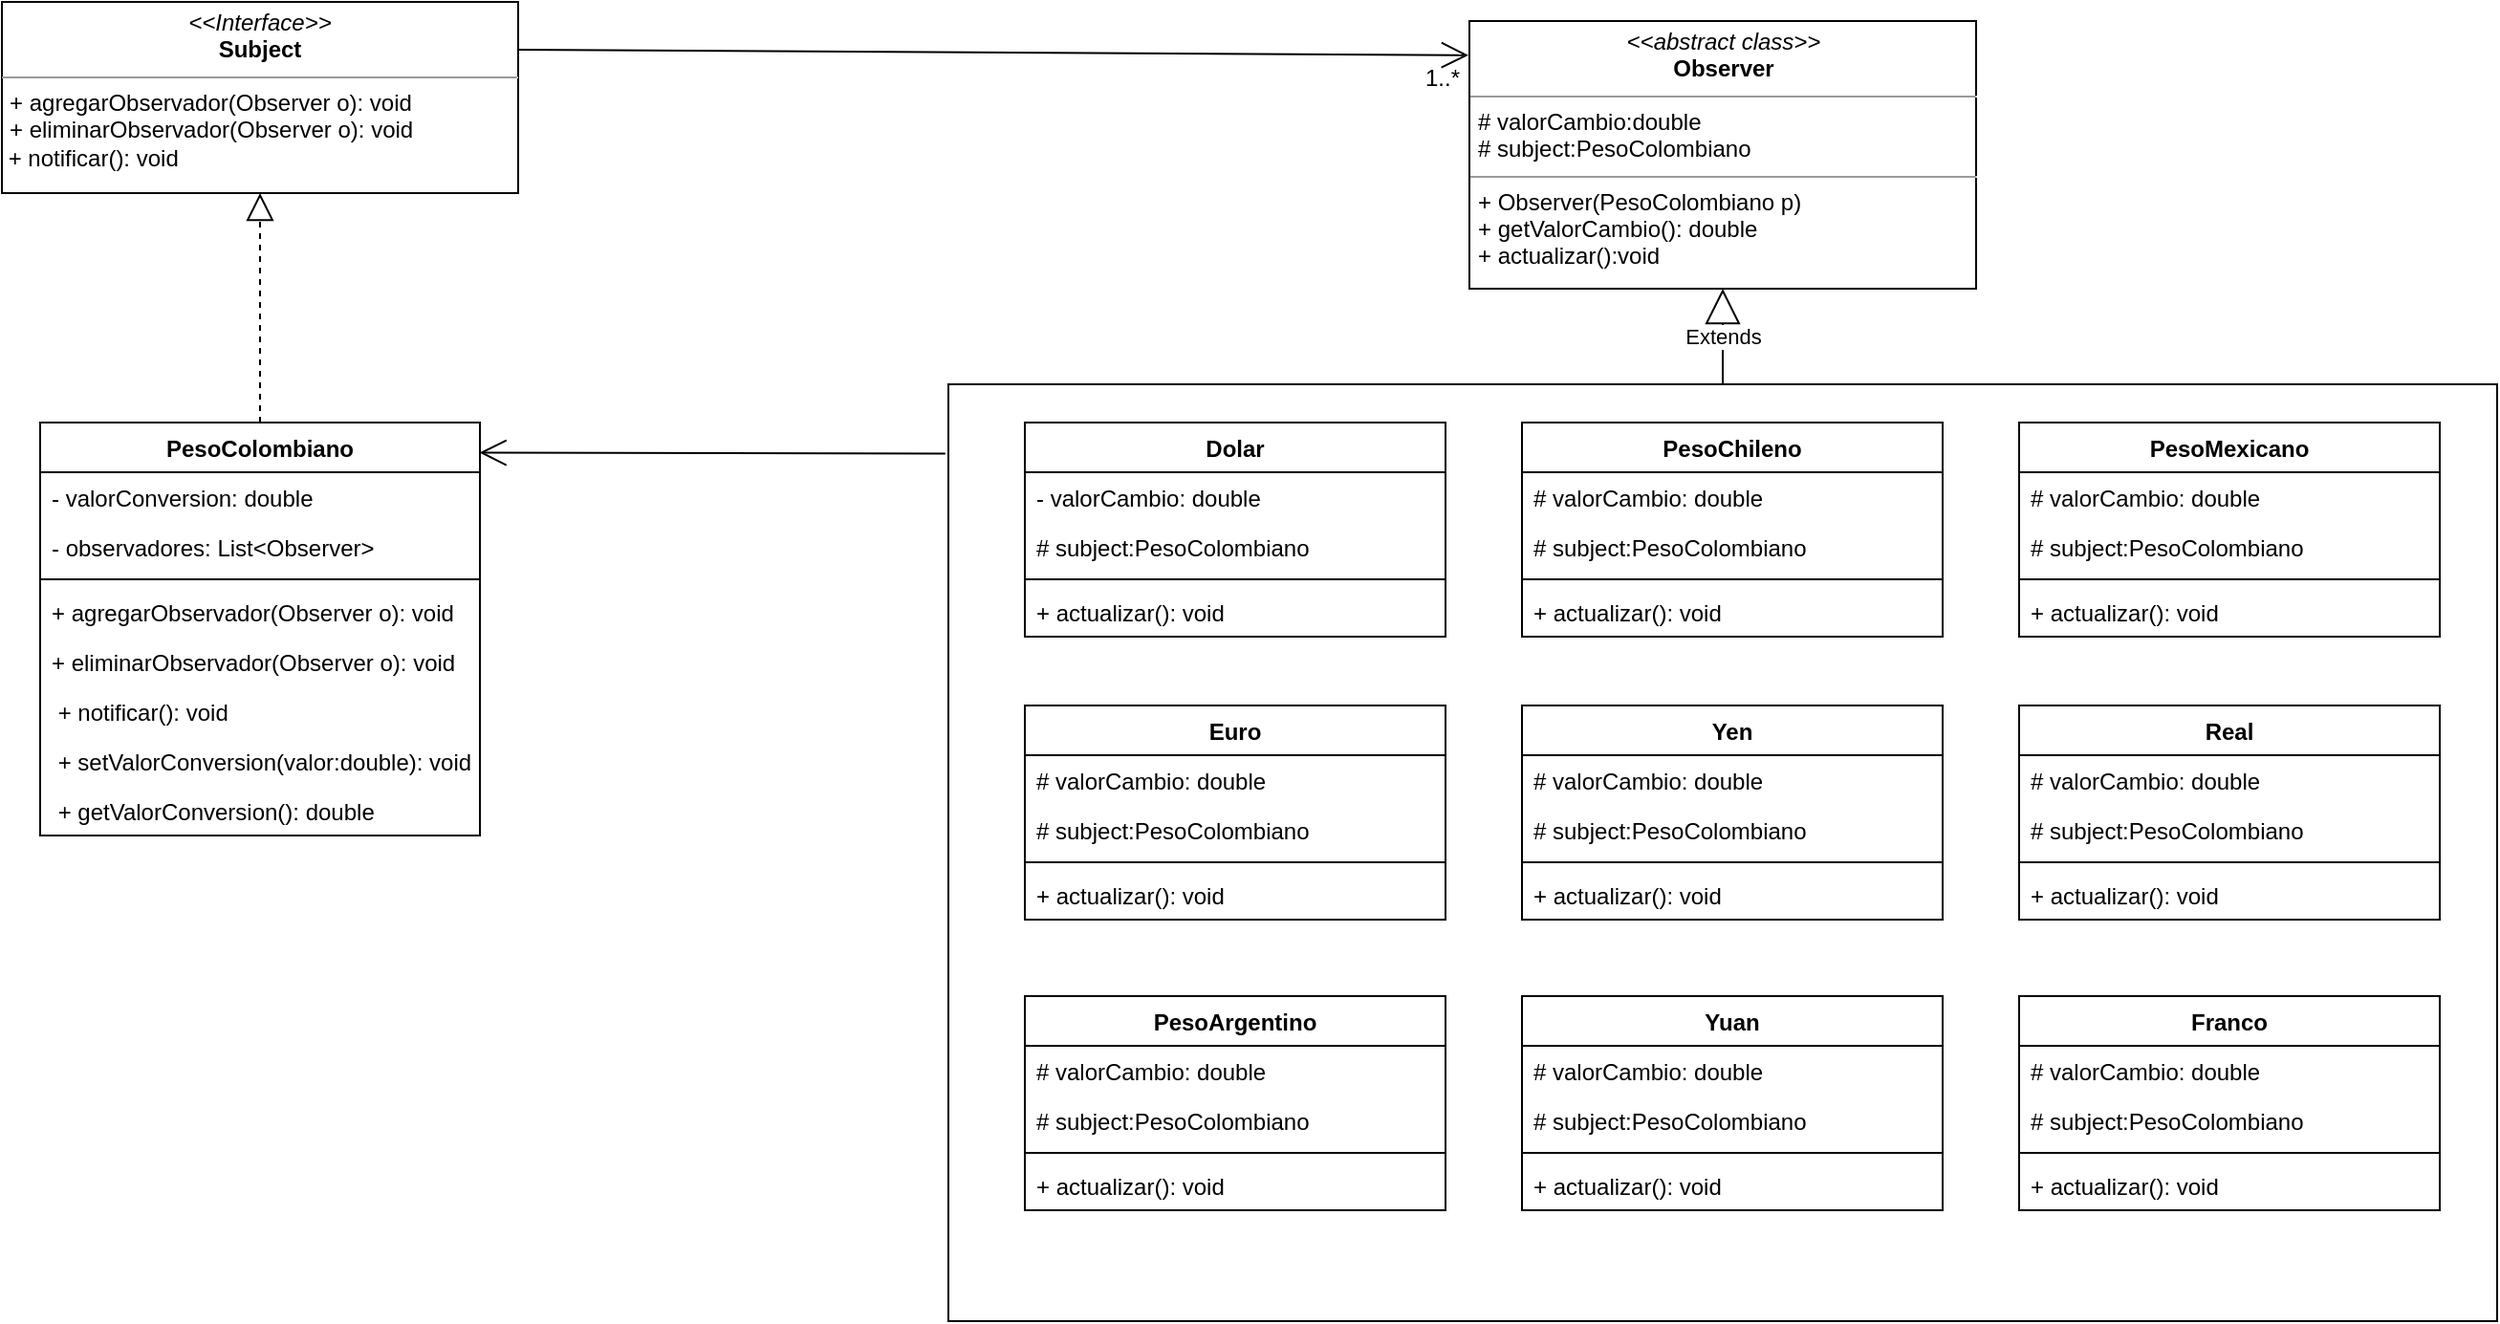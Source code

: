 <mxfile version="13.6.2" type="device"><diagram id="axIm2fhjKPU4gUtYQcjT" name="Patrón"><mxGraphModel dx="1021" dy="581" grid="1" gridSize="10" guides="1" tooltips="1" connect="1" arrows="1" fold="1" page="1" pageScale="1" pageWidth="1920" pageHeight="1200" math="0" shadow="0"><root><mxCell id="0"/><mxCell id="1" parent="0"/><mxCell id="aI1DbJLq6K8U5gjsbc4e-71" value="" style="rounded=0;whiteSpace=wrap;html=1;" vertex="1" parent="1"><mxGeometry x="685" y="210" width="810" height="490" as="geometry"/></mxCell><mxCell id="aI1DbJLq6K8U5gjsbc4e-46" value="&lt;p style=&quot;margin: 0px ; margin-top: 4px ; text-align: center&quot;&gt;&lt;i&gt;&amp;lt;&amp;lt;Interface&amp;gt;&amp;gt;&lt;/i&gt;&lt;br&gt;&lt;b&gt;Subject&lt;/b&gt;&lt;/p&gt;&lt;hr size=&quot;1&quot;&gt;&lt;p style=&quot;margin: 0px ; margin-left: 4px&quot;&gt;+ agregarObservador(Observer o): void&lt;br&gt;+ eliminarObservador(Observer o): void&lt;/p&gt;&amp;nbsp;+ notificar(): void" style="verticalAlign=top;align=left;overflow=fill;fontSize=12;fontFamily=Helvetica;html=1;" vertex="1" parent="1"><mxGeometry x="190" y="10" width="270" height="100" as="geometry"/></mxCell><mxCell id="aI1DbJLq6K8U5gjsbc4e-52" value="&lt;p style=&quot;margin: 4px 0px 0px ; text-align: center&quot;&gt;&lt;i&gt;&amp;lt;&amp;lt;abstract class&amp;gt;&amp;gt;&lt;/i&gt;&lt;br&gt;&lt;b&gt;Observer&lt;/b&gt;&lt;/p&gt;&lt;hr size=&quot;1&quot;&gt;&lt;p style=&quot;margin: 0px 0px 0px 4px&quot;&gt;&lt;span&gt;# valorCambio:double&lt;/span&gt;&lt;/p&gt;&lt;p style=&quot;margin: 0px 0px 0px 4px&quot;&gt;# subject:PesoColombiano&lt;/p&gt;&lt;hr size=&quot;1&quot;&gt;&lt;p style=&quot;margin: 0px 0px 0px 4px&quot;&gt;+ Observer(PesoColombiano p)&lt;br&gt;+ getValorCambio(): double&lt;/p&gt;&lt;p style=&quot;margin: 0px 0px 0px 4px&quot;&gt;+ actualizar():void&lt;/p&gt;" style="verticalAlign=top;align=left;overflow=fill;fontSize=12;fontFamily=Helvetica;html=1;" vertex="1" parent="1"><mxGeometry x="957.5" y="20" width="265" height="140" as="geometry"/></mxCell><mxCell id="aI1DbJLq6K8U5gjsbc4e-69" value="" style="endArrow=block;dashed=1;endFill=0;endSize=12;html=1;exitX=0.5;exitY=0;exitDx=0;exitDy=0;entryX=0.5;entryY=1;entryDx=0;entryDy=0;" edge="1" parent="1" source="aI1DbJLq6K8U5gjsbc4e-58" target="aI1DbJLq6K8U5gjsbc4e-46"><mxGeometry width="160" relative="1" as="geometry"><mxPoint x="680" y="350" as="sourcePoint"/><mxPoint x="840" y="350" as="targetPoint"/></mxGeometry></mxCell><mxCell id="aI1DbJLq6K8U5gjsbc4e-6" value="Dolar" style="swimlane;fontStyle=1;align=center;verticalAlign=top;childLayout=stackLayout;horizontal=1;startSize=26;horizontalStack=0;resizeParent=1;resizeParentMax=0;resizeLast=0;collapsible=1;marginBottom=0;" vertex="1" parent="1"><mxGeometry x="725" y="230" width="220" height="112" as="geometry"/></mxCell><mxCell id="aI1DbJLq6K8U5gjsbc4e-7" value="- valorCambio: double" style="text;strokeColor=none;fillColor=none;align=left;verticalAlign=top;spacingLeft=4;spacingRight=4;overflow=hidden;rotatable=0;points=[[0,0.5],[1,0.5]];portConstraint=eastwest;" vertex="1" parent="aI1DbJLq6K8U5gjsbc4e-6"><mxGeometry y="26" width="220" height="26" as="geometry"/></mxCell><mxCell id="aI1DbJLq6K8U5gjsbc4e-76" value="# subject:PesoColombiano" style="text;strokeColor=none;fillColor=none;align=left;verticalAlign=top;spacingLeft=4;spacingRight=4;overflow=hidden;rotatable=0;points=[[0,0.5],[1,0.5]];portConstraint=eastwest;" vertex="1" parent="aI1DbJLq6K8U5gjsbc4e-6"><mxGeometry y="52" width="220" height="26" as="geometry"/></mxCell><mxCell id="aI1DbJLq6K8U5gjsbc4e-8" value="" style="line;strokeWidth=1;fillColor=none;align=left;verticalAlign=middle;spacingTop=-1;spacingLeft=3;spacingRight=3;rotatable=0;labelPosition=right;points=[];portConstraint=eastwest;" vertex="1" parent="aI1DbJLq6K8U5gjsbc4e-6"><mxGeometry y="78" width="220" height="8" as="geometry"/></mxCell><mxCell id="aI1DbJLq6K8U5gjsbc4e-9" value="+ actualizar(): void" style="text;strokeColor=none;fillColor=none;align=left;verticalAlign=top;spacingLeft=4;spacingRight=4;overflow=hidden;rotatable=0;points=[[0,0.5],[1,0.5]];portConstraint=eastwest;" vertex="1" parent="aI1DbJLq6K8U5gjsbc4e-6"><mxGeometry y="86" width="220" height="26" as="geometry"/></mxCell><mxCell id="aI1DbJLq6K8U5gjsbc4e-18" value="PesoChileno" style="swimlane;fontStyle=1;align=center;verticalAlign=top;childLayout=stackLayout;horizontal=1;startSize=26;horizontalStack=0;resizeParent=1;resizeParentMax=0;resizeLast=0;collapsible=1;marginBottom=0;" vertex="1" parent="1"><mxGeometry x="985" y="230" width="220" height="112" as="geometry"/></mxCell><mxCell id="aI1DbJLq6K8U5gjsbc4e-19" value="# valorCambio: double" style="text;strokeColor=none;fillColor=none;align=left;verticalAlign=top;spacingLeft=4;spacingRight=4;overflow=hidden;rotatable=0;points=[[0,0.5],[1,0.5]];portConstraint=eastwest;" vertex="1" parent="aI1DbJLq6K8U5gjsbc4e-18"><mxGeometry y="26" width="220" height="26" as="geometry"/></mxCell><mxCell id="aI1DbJLq6K8U5gjsbc4e-77" value="# subject:PesoColombiano" style="text;strokeColor=none;fillColor=none;align=left;verticalAlign=top;spacingLeft=4;spacingRight=4;overflow=hidden;rotatable=0;points=[[0,0.5],[1,0.5]];portConstraint=eastwest;" vertex="1" parent="aI1DbJLq6K8U5gjsbc4e-18"><mxGeometry y="52" width="220" height="26" as="geometry"/></mxCell><mxCell id="aI1DbJLq6K8U5gjsbc4e-20" value="" style="line;strokeWidth=1;fillColor=none;align=left;verticalAlign=middle;spacingTop=-1;spacingLeft=3;spacingRight=3;rotatable=0;labelPosition=right;points=[];portConstraint=eastwest;" vertex="1" parent="aI1DbJLq6K8U5gjsbc4e-18"><mxGeometry y="78" width="220" height="8" as="geometry"/></mxCell><mxCell id="aI1DbJLq6K8U5gjsbc4e-21" value="+ actualizar(): void" style="text;strokeColor=none;fillColor=none;align=left;verticalAlign=top;spacingLeft=4;spacingRight=4;overflow=hidden;rotatable=0;points=[[0,0.5],[1,0.5]];portConstraint=eastwest;" vertex="1" parent="aI1DbJLq6K8U5gjsbc4e-18"><mxGeometry y="86" width="220" height="26" as="geometry"/></mxCell><mxCell id="aI1DbJLq6K8U5gjsbc4e-30" value="PesoMexicano" style="swimlane;fontStyle=1;align=center;verticalAlign=top;childLayout=stackLayout;horizontal=1;startSize=26;horizontalStack=0;resizeParent=1;resizeParentMax=0;resizeLast=0;collapsible=1;marginBottom=0;" vertex="1" parent="1"><mxGeometry x="1245" y="230" width="220" height="112" as="geometry"/></mxCell><mxCell id="aI1DbJLq6K8U5gjsbc4e-31" value="# valorCambio: double" style="text;strokeColor=none;fillColor=none;align=left;verticalAlign=top;spacingLeft=4;spacingRight=4;overflow=hidden;rotatable=0;points=[[0,0.5],[1,0.5]];portConstraint=eastwest;" vertex="1" parent="aI1DbJLq6K8U5gjsbc4e-30"><mxGeometry y="26" width="220" height="26" as="geometry"/></mxCell><mxCell id="aI1DbJLq6K8U5gjsbc4e-78" value="# subject:PesoColombiano" style="text;strokeColor=none;fillColor=none;align=left;verticalAlign=top;spacingLeft=4;spacingRight=4;overflow=hidden;rotatable=0;points=[[0,0.5],[1,0.5]];portConstraint=eastwest;" vertex="1" parent="aI1DbJLq6K8U5gjsbc4e-30"><mxGeometry y="52" width="220" height="26" as="geometry"/></mxCell><mxCell id="aI1DbJLq6K8U5gjsbc4e-32" value="" style="line;strokeWidth=1;fillColor=none;align=left;verticalAlign=middle;spacingTop=-1;spacingLeft=3;spacingRight=3;rotatable=0;labelPosition=right;points=[];portConstraint=eastwest;" vertex="1" parent="aI1DbJLq6K8U5gjsbc4e-30"><mxGeometry y="78" width="220" height="8" as="geometry"/></mxCell><mxCell id="aI1DbJLq6K8U5gjsbc4e-43" value="+ actualizar(): void" style="text;strokeColor=none;fillColor=none;align=left;verticalAlign=top;spacingLeft=4;spacingRight=4;overflow=hidden;rotatable=0;points=[[0,0.5],[1,0.5]];portConstraint=eastwest;" vertex="1" parent="aI1DbJLq6K8U5gjsbc4e-30"><mxGeometry y="86" width="220" height="26" as="geometry"/></mxCell><mxCell id="aI1DbJLq6K8U5gjsbc4e-73" value="" style="endArrow=open;endFill=1;endSize=12;html=1;entryX=0.999;entryY=0.073;entryDx=0;entryDy=0;entryPerimeter=0;exitX=-0.002;exitY=0.074;exitDx=0;exitDy=0;exitPerimeter=0;" edge="1" parent="1" source="aI1DbJLq6K8U5gjsbc4e-71" target="aI1DbJLq6K8U5gjsbc4e-58"><mxGeometry width="160" relative="1" as="geometry"><mxPoint x="710" y="340" as="sourcePoint"/><mxPoint x="870" y="340" as="targetPoint"/></mxGeometry></mxCell><mxCell id="aI1DbJLq6K8U5gjsbc4e-74" value="" style="endArrow=open;endFill=1;endSize=12;html=1;entryX=-0.002;entryY=0.128;entryDx=0;entryDy=0;entryPerimeter=0;exitX=1;exitY=0.25;exitDx=0;exitDy=0;" edge="1" parent="1" source="aI1DbJLq6K8U5gjsbc4e-46" target="aI1DbJLq6K8U5gjsbc4e-52"><mxGeometry width="160" relative="1" as="geometry"><mxPoint x="693.38" y="263.65" as="sourcePoint"/><mxPoint x="449.77" y="261.972" as="targetPoint"/></mxGeometry></mxCell><mxCell id="aI1DbJLq6K8U5gjsbc4e-75" value="1..*" style="text;html=1;align=center;verticalAlign=middle;resizable=0;points=[];autosize=1;" vertex="1" parent="1"><mxGeometry x="927.5" y="40" width="30" height="20" as="geometry"/></mxCell><mxCell id="aI1DbJLq6K8U5gjsbc4e-10" value="Euro" style="swimlane;fontStyle=1;align=center;verticalAlign=top;childLayout=stackLayout;horizontal=1;startSize=26;horizontalStack=0;resizeParent=1;resizeParentMax=0;resizeLast=0;collapsible=1;marginBottom=0;" vertex="1" parent="1"><mxGeometry x="725" y="378" width="220" height="112" as="geometry"/></mxCell><mxCell id="aI1DbJLq6K8U5gjsbc4e-11" value="# valorCambio: double" style="text;strokeColor=none;fillColor=none;align=left;verticalAlign=top;spacingLeft=4;spacingRight=4;overflow=hidden;rotatable=0;points=[[0,0.5],[1,0.5]];portConstraint=eastwest;" vertex="1" parent="aI1DbJLq6K8U5gjsbc4e-10"><mxGeometry y="26" width="220" height="26" as="geometry"/></mxCell><mxCell id="aI1DbJLq6K8U5gjsbc4e-81" value="# subject:PesoColombiano" style="text;strokeColor=none;fillColor=none;align=left;verticalAlign=top;spacingLeft=4;spacingRight=4;overflow=hidden;rotatable=0;points=[[0,0.5],[1,0.5]];portConstraint=eastwest;" vertex="1" parent="aI1DbJLq6K8U5gjsbc4e-10"><mxGeometry y="52" width="220" height="26" as="geometry"/></mxCell><mxCell id="aI1DbJLq6K8U5gjsbc4e-12" value="" style="line;strokeWidth=1;fillColor=none;align=left;verticalAlign=middle;spacingTop=-1;spacingLeft=3;spacingRight=3;rotatable=0;labelPosition=right;points=[];portConstraint=eastwest;" vertex="1" parent="aI1DbJLq6K8U5gjsbc4e-10"><mxGeometry y="78" width="220" height="8" as="geometry"/></mxCell><mxCell id="aI1DbJLq6K8U5gjsbc4e-13" value="+ actualizar(): void" style="text;strokeColor=none;fillColor=none;align=left;verticalAlign=top;spacingLeft=4;spacingRight=4;overflow=hidden;rotatable=0;points=[[0,0.5],[1,0.5]];portConstraint=eastwest;" vertex="1" parent="aI1DbJLq6K8U5gjsbc4e-10"><mxGeometry y="86" width="220" height="26" as="geometry"/></mxCell><mxCell id="aI1DbJLq6K8U5gjsbc4e-64" value="Franco" style="swimlane;fontStyle=1;align=center;verticalAlign=top;childLayout=stackLayout;horizontal=1;startSize=26;horizontalStack=0;resizeParent=1;resizeParentMax=0;resizeLast=0;collapsible=1;marginBottom=0;" vertex="1" parent="1"><mxGeometry x="1245" y="530" width="220" height="112" as="geometry"/></mxCell><mxCell id="aI1DbJLq6K8U5gjsbc4e-65" value="# valorCambio: double" style="text;strokeColor=none;fillColor=none;align=left;verticalAlign=top;spacingLeft=4;spacingRight=4;overflow=hidden;rotatable=0;points=[[0,0.5],[1,0.5]];portConstraint=eastwest;" vertex="1" parent="aI1DbJLq6K8U5gjsbc4e-64"><mxGeometry y="26" width="220" height="26" as="geometry"/></mxCell><mxCell id="aI1DbJLq6K8U5gjsbc4e-84" value="# subject:PesoColombiano" style="text;strokeColor=none;fillColor=none;align=left;verticalAlign=top;spacingLeft=4;spacingRight=4;overflow=hidden;rotatable=0;points=[[0,0.5],[1,0.5]];portConstraint=eastwest;" vertex="1" parent="aI1DbJLq6K8U5gjsbc4e-64"><mxGeometry y="52" width="220" height="26" as="geometry"/></mxCell><mxCell id="aI1DbJLq6K8U5gjsbc4e-66" value="" style="line;strokeWidth=1;fillColor=none;align=left;verticalAlign=middle;spacingTop=-1;spacingLeft=3;spacingRight=3;rotatable=0;labelPosition=right;points=[];portConstraint=eastwest;" vertex="1" parent="aI1DbJLq6K8U5gjsbc4e-64"><mxGeometry y="78" width="220" height="8" as="geometry"/></mxCell><mxCell id="aI1DbJLq6K8U5gjsbc4e-67" value="+ actualizar(): void" style="text;strokeColor=none;fillColor=none;align=left;verticalAlign=top;spacingLeft=4;spacingRight=4;overflow=hidden;rotatable=0;points=[[0,0.5],[1,0.5]];portConstraint=eastwest;" vertex="1" parent="aI1DbJLq6K8U5gjsbc4e-64"><mxGeometry y="86" width="220" height="26" as="geometry"/></mxCell><mxCell id="aI1DbJLq6K8U5gjsbc4e-14" value="PesoArgentino" style="swimlane;fontStyle=1;align=center;verticalAlign=top;childLayout=stackLayout;horizontal=1;startSize=26;horizontalStack=0;resizeParent=1;resizeParentMax=0;resizeLast=0;collapsible=1;marginBottom=0;" vertex="1" parent="1"><mxGeometry x="725" y="530" width="220" height="112" as="geometry"/></mxCell><mxCell id="aI1DbJLq6K8U5gjsbc4e-15" value="# valorCambio: double" style="text;strokeColor=none;fillColor=none;align=left;verticalAlign=top;spacingLeft=4;spacingRight=4;overflow=hidden;rotatable=0;points=[[0,0.5],[1,0.5]];portConstraint=eastwest;" vertex="1" parent="aI1DbJLq6K8U5gjsbc4e-14"><mxGeometry y="26" width="220" height="26" as="geometry"/></mxCell><mxCell id="aI1DbJLq6K8U5gjsbc4e-82" value="# subject:PesoColombiano" style="text;strokeColor=none;fillColor=none;align=left;verticalAlign=top;spacingLeft=4;spacingRight=4;overflow=hidden;rotatable=0;points=[[0,0.5],[1,0.5]];portConstraint=eastwest;" vertex="1" parent="aI1DbJLq6K8U5gjsbc4e-14"><mxGeometry y="52" width="220" height="26" as="geometry"/></mxCell><mxCell id="aI1DbJLq6K8U5gjsbc4e-16" value="" style="line;strokeWidth=1;fillColor=none;align=left;verticalAlign=middle;spacingTop=-1;spacingLeft=3;spacingRight=3;rotatable=0;labelPosition=right;points=[];portConstraint=eastwest;" vertex="1" parent="aI1DbJLq6K8U5gjsbc4e-14"><mxGeometry y="78" width="220" height="8" as="geometry"/></mxCell><mxCell id="aI1DbJLq6K8U5gjsbc4e-41" value="+ actualizar(): void" style="text;strokeColor=none;fillColor=none;align=left;verticalAlign=top;spacingLeft=4;spacingRight=4;overflow=hidden;rotatable=0;points=[[0,0.5],[1,0.5]];portConstraint=eastwest;" vertex="1" parent="aI1DbJLq6K8U5gjsbc4e-14"><mxGeometry y="86" width="220" height="26" as="geometry"/></mxCell><mxCell id="aI1DbJLq6K8U5gjsbc4e-22" value="Yen" style="swimlane;fontStyle=1;align=center;verticalAlign=top;childLayout=stackLayout;horizontal=1;startSize=26;horizontalStack=0;resizeParent=1;resizeParentMax=0;resizeLast=0;collapsible=1;marginBottom=0;" vertex="1" parent="1"><mxGeometry x="985" y="378" width="220" height="112" as="geometry"/></mxCell><mxCell id="aI1DbJLq6K8U5gjsbc4e-23" value="# valorCambio: double" style="text;strokeColor=none;fillColor=none;align=left;verticalAlign=top;spacingLeft=4;spacingRight=4;overflow=hidden;rotatable=0;points=[[0,0.5],[1,0.5]];portConstraint=eastwest;" vertex="1" parent="aI1DbJLq6K8U5gjsbc4e-22"><mxGeometry y="26" width="220" height="26" as="geometry"/></mxCell><mxCell id="aI1DbJLq6K8U5gjsbc4e-80" value="# subject:PesoColombiano" style="text;strokeColor=none;fillColor=none;align=left;verticalAlign=top;spacingLeft=4;spacingRight=4;overflow=hidden;rotatable=0;points=[[0,0.5],[1,0.5]];portConstraint=eastwest;" vertex="1" parent="aI1DbJLq6K8U5gjsbc4e-22"><mxGeometry y="52" width="220" height="26" as="geometry"/></mxCell><mxCell id="aI1DbJLq6K8U5gjsbc4e-24" value="" style="line;strokeWidth=1;fillColor=none;align=left;verticalAlign=middle;spacingTop=-1;spacingLeft=3;spacingRight=3;rotatable=0;labelPosition=right;points=[];portConstraint=eastwest;" vertex="1" parent="aI1DbJLq6K8U5gjsbc4e-22"><mxGeometry y="78" width="220" height="8" as="geometry"/></mxCell><mxCell id="aI1DbJLq6K8U5gjsbc4e-45" value="+ actualizar(): void" style="text;strokeColor=none;fillColor=none;align=left;verticalAlign=top;spacingLeft=4;spacingRight=4;overflow=hidden;rotatable=0;points=[[0,0.5],[1,0.5]];portConstraint=eastwest;" vertex="1" parent="aI1DbJLq6K8U5gjsbc4e-22"><mxGeometry y="86" width="220" height="26" as="geometry"/></mxCell><mxCell id="aI1DbJLq6K8U5gjsbc4e-34" value="Real" style="swimlane;fontStyle=1;align=center;verticalAlign=top;childLayout=stackLayout;horizontal=1;startSize=26;horizontalStack=0;resizeParent=1;resizeParentMax=0;resizeLast=0;collapsible=1;marginBottom=0;" vertex="1" parent="1"><mxGeometry x="1245" y="378" width="220" height="112" as="geometry"/></mxCell><mxCell id="aI1DbJLq6K8U5gjsbc4e-35" value="# valorCambio: double" style="text;strokeColor=none;fillColor=none;align=left;verticalAlign=top;spacingLeft=4;spacingRight=4;overflow=hidden;rotatable=0;points=[[0,0.5],[1,0.5]];portConstraint=eastwest;" vertex="1" parent="aI1DbJLq6K8U5gjsbc4e-34"><mxGeometry y="26" width="220" height="26" as="geometry"/></mxCell><mxCell id="aI1DbJLq6K8U5gjsbc4e-79" value="# subject:PesoColombiano" style="text;strokeColor=none;fillColor=none;align=left;verticalAlign=top;spacingLeft=4;spacingRight=4;overflow=hidden;rotatable=0;points=[[0,0.5],[1,0.5]];portConstraint=eastwest;" vertex="1" parent="aI1DbJLq6K8U5gjsbc4e-34"><mxGeometry y="52" width="220" height="26" as="geometry"/></mxCell><mxCell id="aI1DbJLq6K8U5gjsbc4e-36" value="" style="line;strokeWidth=1;fillColor=none;align=left;verticalAlign=middle;spacingTop=-1;spacingLeft=3;spacingRight=3;rotatable=0;labelPosition=right;points=[];portConstraint=eastwest;" vertex="1" parent="aI1DbJLq6K8U5gjsbc4e-34"><mxGeometry y="78" width="220" height="8" as="geometry"/></mxCell><mxCell id="aI1DbJLq6K8U5gjsbc4e-44" value="+ actualizar(): void" style="text;strokeColor=none;fillColor=none;align=left;verticalAlign=top;spacingLeft=4;spacingRight=4;overflow=hidden;rotatable=0;points=[[0,0.5],[1,0.5]];portConstraint=eastwest;" vertex="1" parent="aI1DbJLq6K8U5gjsbc4e-34"><mxGeometry y="86" width="220" height="26" as="geometry"/></mxCell><mxCell id="aI1DbJLq6K8U5gjsbc4e-26" value="Yuan" style="swimlane;fontStyle=1;align=center;verticalAlign=top;childLayout=stackLayout;horizontal=1;startSize=26;horizontalStack=0;resizeParent=1;resizeParentMax=0;resizeLast=0;collapsible=1;marginBottom=0;" vertex="1" parent="1"><mxGeometry x="985" y="530" width="220" height="112" as="geometry"/></mxCell><mxCell id="aI1DbJLq6K8U5gjsbc4e-27" value="# valorCambio: double" style="text;strokeColor=none;fillColor=none;align=left;verticalAlign=top;spacingLeft=4;spacingRight=4;overflow=hidden;rotatable=0;points=[[0,0.5],[1,0.5]];portConstraint=eastwest;" vertex="1" parent="aI1DbJLq6K8U5gjsbc4e-26"><mxGeometry y="26" width="220" height="26" as="geometry"/></mxCell><mxCell id="aI1DbJLq6K8U5gjsbc4e-83" value="# subject:PesoColombiano" style="text;strokeColor=none;fillColor=none;align=left;verticalAlign=top;spacingLeft=4;spacingRight=4;overflow=hidden;rotatable=0;points=[[0,0.5],[1,0.5]];portConstraint=eastwest;" vertex="1" parent="aI1DbJLq6K8U5gjsbc4e-26"><mxGeometry y="52" width="220" height="26" as="geometry"/></mxCell><mxCell id="aI1DbJLq6K8U5gjsbc4e-28" value="" style="line;strokeWidth=1;fillColor=none;align=left;verticalAlign=middle;spacingTop=-1;spacingLeft=3;spacingRight=3;rotatable=0;labelPosition=right;points=[];portConstraint=eastwest;" vertex="1" parent="aI1DbJLq6K8U5gjsbc4e-26"><mxGeometry y="78" width="220" height="8" as="geometry"/></mxCell><mxCell id="aI1DbJLq6K8U5gjsbc4e-29" value="+ actualizar(): void" style="text;strokeColor=none;fillColor=none;align=left;verticalAlign=top;spacingLeft=4;spacingRight=4;overflow=hidden;rotatable=0;points=[[0,0.5],[1,0.5]];portConstraint=eastwest;" vertex="1" parent="aI1DbJLq6K8U5gjsbc4e-26"><mxGeometry y="86" width="220" height="26" as="geometry"/></mxCell><mxCell id="aI1DbJLq6K8U5gjsbc4e-58" value="PesoColombiano" style="swimlane;fontStyle=1;align=center;verticalAlign=top;childLayout=stackLayout;horizontal=1;startSize=26;horizontalStack=0;resizeParent=1;resizeParentMax=0;resizeLast=0;collapsible=1;marginBottom=0;" vertex="1" parent="1"><mxGeometry x="210" y="230" width="230" height="216" as="geometry"/></mxCell><mxCell id="aI1DbJLq6K8U5gjsbc4e-59" value="- valorConversion: double" style="text;strokeColor=none;fillColor=none;align=left;verticalAlign=top;spacingLeft=4;spacingRight=4;overflow=hidden;rotatable=0;points=[[0,0.5],[1,0.5]];portConstraint=eastwest;" vertex="1" parent="aI1DbJLq6K8U5gjsbc4e-58"><mxGeometry y="26" width="230" height="26" as="geometry"/></mxCell><mxCell id="aI1DbJLq6K8U5gjsbc4e-70" value="- observadores: List&lt;Observer&gt;" style="text;strokeColor=none;fillColor=none;align=left;verticalAlign=top;spacingLeft=4;spacingRight=4;overflow=hidden;rotatable=0;points=[[0,0.5],[1,0.5]];portConstraint=eastwest;" vertex="1" parent="aI1DbJLq6K8U5gjsbc4e-58"><mxGeometry y="52" width="230" height="26" as="geometry"/></mxCell><mxCell id="aI1DbJLq6K8U5gjsbc4e-60" value="" style="line;strokeWidth=1;fillColor=none;align=left;verticalAlign=middle;spacingTop=-1;spacingLeft=3;spacingRight=3;rotatable=0;labelPosition=right;points=[];portConstraint=eastwest;" vertex="1" parent="aI1DbJLq6K8U5gjsbc4e-58"><mxGeometry y="78" width="230" height="8" as="geometry"/></mxCell><mxCell id="aI1DbJLq6K8U5gjsbc4e-61" value="+ agregarObservador(Observer o): void" style="text;strokeColor=none;fillColor=none;align=left;verticalAlign=top;spacingLeft=4;spacingRight=4;overflow=hidden;rotatable=0;points=[[0,0.5],[1,0.5]];portConstraint=eastwest;" vertex="1" parent="aI1DbJLq6K8U5gjsbc4e-58"><mxGeometry y="86" width="230" height="26" as="geometry"/></mxCell><mxCell id="aI1DbJLq6K8U5gjsbc4e-62" value="+ eliminarObservador(Observer o): void&#10;" style="text;strokeColor=none;fillColor=none;align=left;verticalAlign=top;spacingLeft=4;spacingRight=4;overflow=hidden;rotatable=0;points=[[0,0.5],[1,0.5]];portConstraint=eastwest;" vertex="1" parent="aI1DbJLq6K8U5gjsbc4e-58"><mxGeometry y="112" width="230" height="26" as="geometry"/></mxCell><mxCell id="aI1DbJLq6K8U5gjsbc4e-63" value=" + notificar(): void" style="text;strokeColor=none;fillColor=none;align=left;verticalAlign=top;spacingLeft=4;spacingRight=4;overflow=hidden;rotatable=0;points=[[0,0.5],[1,0.5]];portConstraint=eastwest;" vertex="1" parent="aI1DbJLq6K8U5gjsbc4e-58"><mxGeometry y="138" width="230" height="26" as="geometry"/></mxCell><mxCell id="aI1DbJLq6K8U5gjsbc4e-86" value=" + setValorConversion(valor:double): void" style="text;strokeColor=none;fillColor=none;align=left;verticalAlign=top;spacingLeft=4;spacingRight=4;overflow=hidden;rotatable=0;points=[[0,0.5],[1,0.5]];portConstraint=eastwest;" vertex="1" parent="aI1DbJLq6K8U5gjsbc4e-58"><mxGeometry y="164" width="230" height="26" as="geometry"/></mxCell><mxCell id="aI1DbJLq6K8U5gjsbc4e-85" value=" + getValorConversion(): double" style="text;strokeColor=none;fillColor=none;align=left;verticalAlign=top;spacingLeft=4;spacingRight=4;overflow=hidden;rotatable=0;points=[[0,0.5],[1,0.5]];portConstraint=eastwest;" vertex="1" parent="aI1DbJLq6K8U5gjsbc4e-58"><mxGeometry y="190" width="230" height="26" as="geometry"/></mxCell><mxCell id="lailUHo5w-ZdDxg9Yucf-2" value="Extends" style="endArrow=block;endSize=16;endFill=0;html=1;entryX=0.5;entryY=1;entryDx=0;entryDy=0;exitX=0.5;exitY=0;exitDx=0;exitDy=0;" edge="1" parent="1" source="aI1DbJLq6K8U5gjsbc4e-71" target="aI1DbJLq6K8U5gjsbc4e-52"><mxGeometry width="160" relative="1" as="geometry"><mxPoint x="970" y="300" as="sourcePoint"/><mxPoint x="1130" y="300" as="targetPoint"/></mxGeometry></mxCell></root></mxGraphModel></diagram></mxfile>